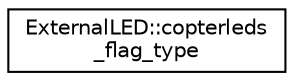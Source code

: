 digraph "Graphical Class Hierarchy"
{
 // INTERACTIVE_SVG=YES
  edge [fontname="Helvetica",fontsize="10",labelfontname="Helvetica",labelfontsize="10"];
  node [fontname="Helvetica",fontsize="10",shape=record];
  rankdir="LR";
  Node1 [label="ExternalLED::copterleds\l_flag_type",height=0.2,width=0.4,color="black", fillcolor="white", style="filled",URL="$structExternalLED_1_1copterleds__flag__type.html",tooltip="buzzer_flag_type - bitmask of current state and ap_notify states we track "];
}
